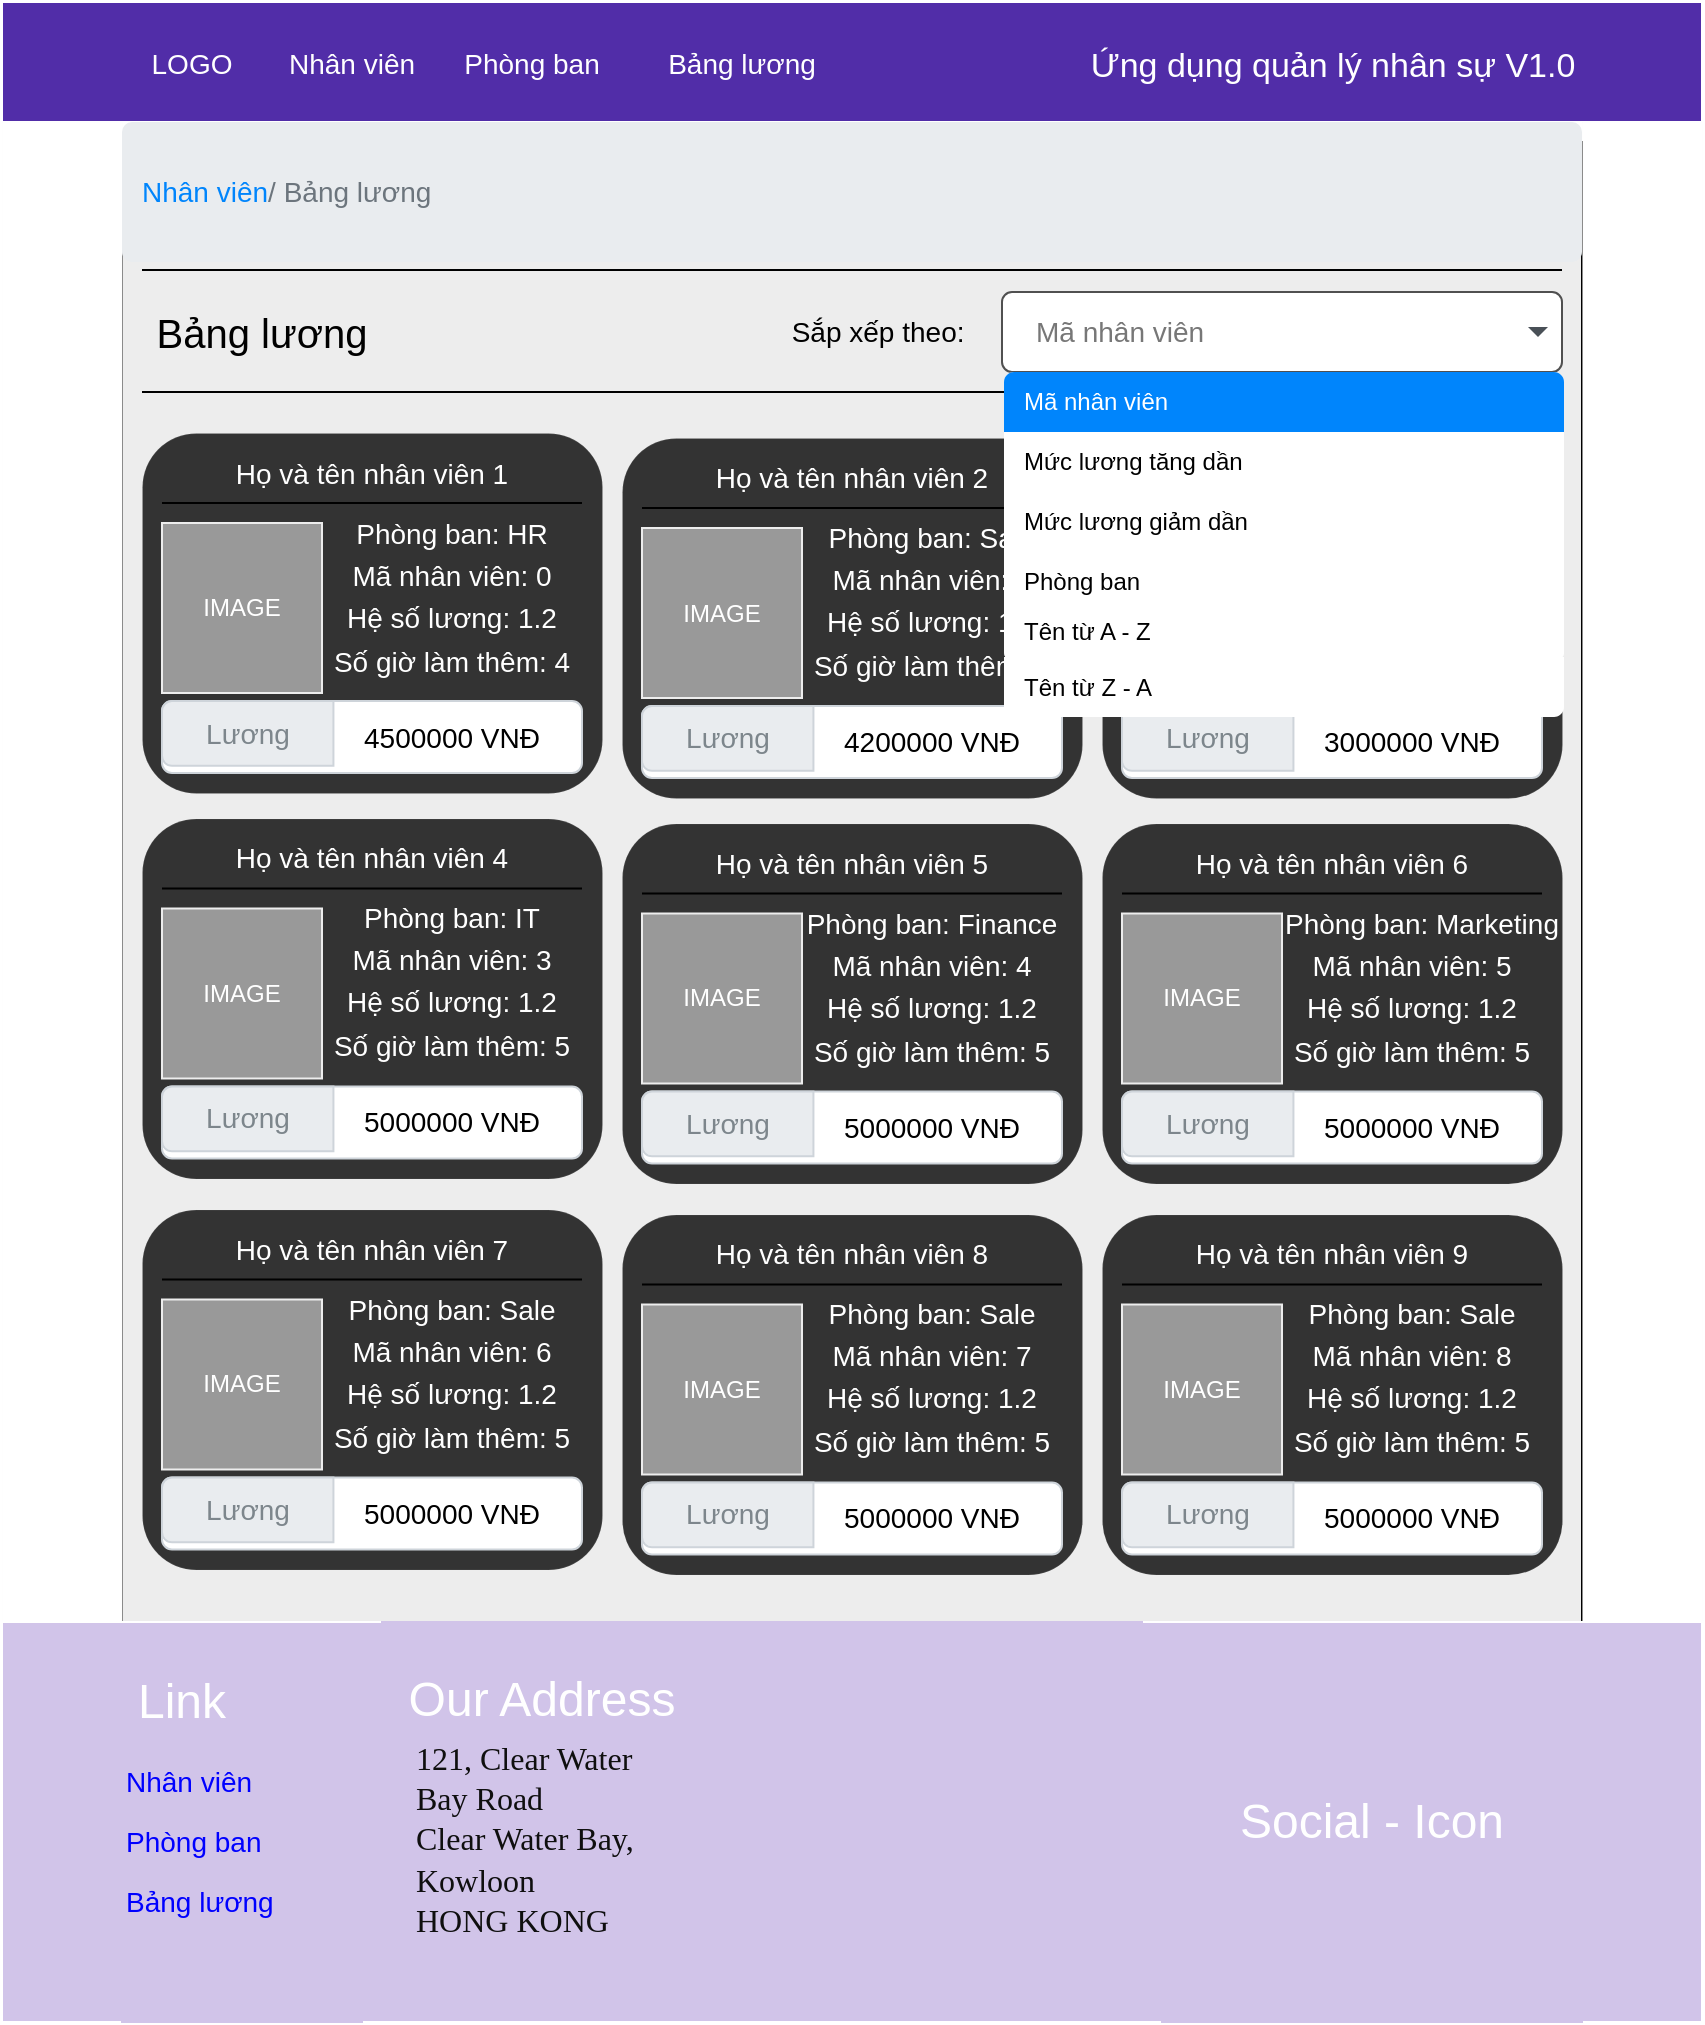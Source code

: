 <mxfile>
    <diagram id="W9Idj33kSskuErdm5feK" name="Page-1">
        <mxGraphModel dx="765" dy="562" grid="1" gridSize="10" guides="1" tooltips="1" connect="1" arrows="1" fold="1" page="1" pageScale="1" pageWidth="850" pageHeight="1100" math="0" shadow="0">
            <root>
                <mxCell id="0"/>
                <mxCell id="1" parent="0"/>
                <mxCell id="2" value="" style="html=1;shadow=0;dashed=0;fontSize=16;fontColor=#181819;align=left;spacing=15;fillColor=#512da8;strokeWidth=1;strokeColor=#FFFFFF;" parent="1" vertex="1">
                    <mxGeometry width="850" height="60" as="geometry"/>
                </mxCell>
                <mxCell id="3" value="Nhân viên" style="fillColor=none;strokeColor=none;fontSize=14;align=center;fontColor=#FFFFFF;" parent="2" vertex="1">
                    <mxGeometry width="70" height="40" relative="1" as="geometry">
                        <mxPoint x="140" y="10" as="offset"/>
                    </mxGeometry>
                </mxCell>
                <mxCell id="4" value="Phòng ban" style="fillColor=none;strokeColor=none;fontSize=14;align=center;fontColor=#FFFFFF;" parent="2" vertex="1">
                    <mxGeometry width="50" height="40" relative="1" as="geometry">
                        <mxPoint x="240" y="10" as="offset"/>
                    </mxGeometry>
                </mxCell>
                <mxCell id="5" value="Bảng lương" style="fillColor=none;strokeColor=none;fontSize=14;align=center;fontColor=#FFFFFF;" parent="2" vertex="1">
                    <mxGeometry width="80" height="40" relative="1" as="geometry">
                        <mxPoint x="330" y="10" as="offset"/>
                    </mxGeometry>
                </mxCell>
                <mxCell id="6" value="Ứng dụng quản lý nhân sự V1.0" style="fillColor=none;strokeColor=none;fontSize=17;align=center;fontColor=#FFFFFF;spacingLeft=1;strokeWidth=1;" parent="2" vertex="1">
                    <mxGeometry width="250" height="40" relative="1" as="geometry">
                        <mxPoint x="540" y="10" as="offset"/>
                    </mxGeometry>
                </mxCell>
                <mxCell id="8" value="" style="rounded=0;whiteSpace=wrap;html=1;fillColor=#ededed;shadow=0;" parent="1" vertex="1">
                    <mxGeometry x="60" y="70" width="730" height="740" as="geometry"/>
                </mxCell>
                <mxCell id="9" value="LOGO" style="fillColor=none;strokeColor=none;fontSize=14;align=center;fontColor=#FFFFFF;" parent="1" vertex="1">
                    <mxGeometry x="60" y="10" width="70" height="40" as="geometry"/>
                </mxCell>
                <mxCell id="12" value="" style="rounded=0;whiteSpace=wrap;html=1;shadow=0;glass=0;sketch=0;strokeColor=#ededed;strokeWidth=0;fillColor=#FFFFFF;" parent="1" vertex="1">
                    <mxGeometry y="60" width="60" height="750" as="geometry"/>
                </mxCell>
                <mxCell id="13" value="" style="rounded=0;whiteSpace=wrap;html=1;shadow=0;glass=0;sketch=0;strokeColor=#ededed;strokeWidth=0;fillColor=#FFFFFF;" parent="1" vertex="1">
                    <mxGeometry x="790" y="60" width="60" height="750" as="geometry"/>
                </mxCell>
                <mxCell id="26" value="" style="line;strokeWidth=1;html=1;perimeter=backbonePerimeter;points=[];outlineConnect=0;strokeColor=#000000;" parent="1" vertex="1">
                    <mxGeometry x="70" y="129" width="710" height="10" as="geometry"/>
                </mxCell>
                <mxCell id="27" value="&lt;font color=&quot;#0085fc&quot;&gt;Nhân viên&lt;/font&gt;/ Bảng lương" style="html=1;shadow=0;dashed=0;shape=mxgraph.bootstrap.rrect;rSize=5;strokeColor=none;strokeWidth=1;fillColor=#E9ECEF;fontColor=#6C757D;whiteSpace=wrap;align=left;verticalAlign=middle;spacingLeft=0;fontStyle=0;fontSize=14;spacing=10;" parent="1" vertex="1">
                    <mxGeometry x="60" y="60" width="730" height="70" as="geometry"/>
                </mxCell>
                <mxCell id="28" value="&lt;font color=&quot;#000000&quot; style=&quot;font-size: 20px&quot;&gt;Bảng lương&lt;/font&gt;" style="text;html=1;strokeColor=none;fillColor=none;align=center;verticalAlign=middle;whiteSpace=wrap;rounded=0;" parent="1" vertex="1">
                    <mxGeometry x="60" y="140" width="140" height="50" as="geometry"/>
                </mxCell>
                <mxCell id="29" value="&lt;font style=&quot;font-size: 14px&quot;&gt;&lt;br&gt;&lt;br&gt;&lt;br&gt;&lt;br&gt;&lt;br&gt;&lt;br&gt;&lt;/font&gt;" style="rounded=1;whiteSpace=wrap;html=1;strokeColor=#ededed;shadow=0;sketch=0;glass=0;fillColor=#333333;strokeWidth=0;" parent="1" vertex="1">
                    <mxGeometry x="70" y="215.5" width="230" height="180" as="geometry"/>
                </mxCell>
                <mxCell id="30" value="&lt;font color=&quot;#ffffff&quot;&gt;IMAGE&lt;/font&gt;" style="rounded=0;whiteSpace=wrap;html=1;shadow=0;glass=0;sketch=0;strokeColor=#ededed;strokeWidth=1;fillColor=#999999;" parent="1" vertex="1">
                    <mxGeometry x="80" y="260.5" width="80" height="85" as="geometry"/>
                </mxCell>
                <mxCell id="35" value="" style="line;strokeWidth=1;html=1;perimeter=backbonePerimeter;points=[];outlineConnect=0;strokeColor=#000000;" parent="1" vertex="1">
                    <mxGeometry x="70" y="190" width="710" height="10" as="geometry"/>
                </mxCell>
                <mxCell id="36" value="Mã nhân viên" style="html=1;shadow=0;dashed=0;shape=mxgraph.bootstrap.rrect;rSize=5;strokeColor=#505050;strokeWidth=1;fillColor=#ffffff;fontColor=#777777;whiteSpace=wrap;align=left;verticalAlign=middle;fontStyle=0;fontSize=14;spacingRight=0;spacing=17;" parent="1" vertex="1">
                    <mxGeometry x="500" y="145" width="280" height="40" as="geometry"/>
                </mxCell>
                <mxCell id="37" value="" style="shape=triangle;direction=south;fillColor=#495057;strokeColor=none;perimeter=none;" parent="36" vertex="1">
                    <mxGeometry x="1" y="0.5" width="10" height="5" relative="1" as="geometry">
                        <mxPoint x="-17" y="-2.5" as="offset"/>
                    </mxGeometry>
                </mxCell>
                <mxCell id="38" value="&lt;font color=&quot;#000000&quot; style=&quot;font-size: 14px&quot;&gt;Sắp xếp theo:&amp;nbsp;&lt;/font&gt;" style="text;html=1;strokeColor=none;fillColor=none;align=center;verticalAlign=middle;whiteSpace=wrap;rounded=0;" parent="1" vertex="1">
                    <mxGeometry x="390" y="147.5" width="100" height="35" as="geometry"/>
                </mxCell>
                <mxCell id="47" value="" style="line;strokeWidth=1;html=1;perimeter=backbonePerimeter;points=[];outlineConnect=0;strokeColor=#000000;" parent="1" vertex="1">
                    <mxGeometry x="80" y="245.5" width="210" height="10" as="geometry"/>
                </mxCell>
                <mxCell id="48" value="&lt;font color=&quot;#ffffff&quot; style=&quot;font-size: 14px&quot;&gt;Họ và tên nhân viên 1&lt;/font&gt;" style="text;html=1;strokeColor=none;fillColor=none;align=center;verticalAlign=middle;whiteSpace=wrap;rounded=0;" parent="1" vertex="1">
                    <mxGeometry x="70" y="215.5" width="230" height="40" as="geometry"/>
                </mxCell>
                <mxCell id="49" value="&lt;font color=&quot;#ffffff&quot; style=&quot;font-size: 14px&quot;&gt;Phòng ban: HR&lt;/font&gt;" style="text;html=1;strokeColor=none;fillColor=none;align=center;verticalAlign=middle;whiteSpace=wrap;rounded=0;" parent="1" vertex="1">
                    <mxGeometry x="160" y="245.5" width="130" height="40" as="geometry"/>
                </mxCell>
                <mxCell id="50" value="&lt;font color=&quot;#ffffff&quot; style=&quot;font-size: 14px&quot;&gt;Mã nhân viên: 0&lt;/font&gt;" style="text;html=1;strokeColor=none;fillColor=none;align=center;verticalAlign=middle;whiteSpace=wrap;rounded=0;" parent="1" vertex="1">
                    <mxGeometry x="160" y="266.5" width="130" height="40" as="geometry"/>
                </mxCell>
                <mxCell id="51" value="&lt;font color=&quot;#ffffff&quot; style=&quot;font-size: 14px&quot;&gt;Hệ số lương: 1.2&lt;/font&gt;" style="text;html=1;strokeColor=none;fillColor=none;align=center;verticalAlign=middle;whiteSpace=wrap;rounded=0;" parent="1" vertex="1">
                    <mxGeometry x="160" y="287.5" width="130" height="40" as="geometry"/>
                </mxCell>
                <mxCell id="52" value="&lt;font color=&quot;#ffffff&quot; style=&quot;font-size: 14px&quot;&gt;Số giờ làm thêm: 4&lt;/font&gt;" style="text;html=1;strokeColor=none;fillColor=none;align=center;verticalAlign=middle;whiteSpace=wrap;rounded=0;" parent="1" vertex="1">
                    <mxGeometry x="160" y="309.5" width="130" height="40" as="geometry"/>
                </mxCell>
                <mxCell id="54" value="" style="html=1;shadow=0;dashed=0;shape=mxgraph.bootstrap.rrect;rSize=5;strokeColor=#CED4DA;html=1;whiteSpace=wrap;fillColor=#FFFFFF;fontColor=#7D868C;align=left;spacing=15;spacingLeft=40;fontSize=14;" parent="1" vertex="1">
                    <mxGeometry x="80" y="349.5" width="210" height="36" as="geometry"/>
                </mxCell>
                <mxCell id="55" value="Lương" style="html=1;shadow=0;dashed=0;shape=mxgraph.bootstrap.leftButton;strokeColor=inherit;gradientColor=inherit;fontColor=inherit;fillColor=#E9ECEF;rSize=5;perimeter=none;whiteSpace=wrap;resizeHeight=1;fontSize=14;" parent="54" vertex="1">
                    <mxGeometry width="85.714" height="32.4" as="geometry"/>
                </mxCell>
                <mxCell id="56" value="&lt;font color=&quot;#000000&quot; style=&quot;font-size: 14px&quot;&gt;4500000 VNĐ&lt;/font&gt;" style="text;html=1;strokeColor=none;fillColor=none;align=center;verticalAlign=middle;whiteSpace=wrap;rounded=0;" parent="54" vertex="1">
                    <mxGeometry x="95" y="4.5" width="100" height="27" as="geometry"/>
                </mxCell>
                <mxCell id="178" value="&lt;font style=&quot;font-size: 14px&quot;&gt;&lt;br&gt;&lt;br&gt;&lt;br&gt;&lt;br&gt;&lt;br&gt;&lt;br&gt;&lt;/font&gt;" style="rounded=1;whiteSpace=wrap;html=1;strokeColor=#ededed;shadow=0;sketch=0;glass=0;fillColor=#333333;strokeWidth=0;" parent="1" vertex="1">
                    <mxGeometry x="310" y="218" width="230" height="180" as="geometry"/>
                </mxCell>
                <mxCell id="179" value="&lt;font color=&quot;#ffffff&quot;&gt;IMAGE&lt;/font&gt;" style="rounded=0;whiteSpace=wrap;html=1;shadow=0;glass=0;sketch=0;strokeColor=#ededed;strokeWidth=1;fillColor=#999999;" parent="1" vertex="1">
                    <mxGeometry x="320" y="263" width="80" height="85" as="geometry"/>
                </mxCell>
                <mxCell id="180" value="" style="line;strokeWidth=1;html=1;perimeter=backbonePerimeter;points=[];outlineConnect=0;strokeColor=#000000;" parent="1" vertex="1">
                    <mxGeometry x="320" y="248" width="210" height="10" as="geometry"/>
                </mxCell>
                <mxCell id="181" value="&lt;font color=&quot;#ffffff&quot; style=&quot;font-size: 14px&quot;&gt;Họ và tên nhân viên 2&lt;/font&gt;" style="text;html=1;strokeColor=none;fillColor=none;align=center;verticalAlign=middle;whiteSpace=wrap;rounded=0;" parent="1" vertex="1">
                    <mxGeometry x="310" y="218" width="230" height="40" as="geometry"/>
                </mxCell>
                <mxCell id="182" value="&lt;font color=&quot;#ffffff&quot; style=&quot;font-size: 14px&quot;&gt;Phòng ban: Sale&lt;/font&gt;" style="text;html=1;strokeColor=none;fillColor=none;align=center;verticalAlign=middle;whiteSpace=wrap;rounded=0;" parent="1" vertex="1">
                    <mxGeometry x="400" y="248" width="130" height="40" as="geometry"/>
                </mxCell>
                <mxCell id="183" value="&lt;font color=&quot;#ffffff&quot; style=&quot;font-size: 14px&quot;&gt;Mã nhân viên: 1&lt;/font&gt;" style="text;html=1;strokeColor=none;fillColor=none;align=center;verticalAlign=middle;whiteSpace=wrap;rounded=0;" parent="1" vertex="1">
                    <mxGeometry x="400" y="269" width="130" height="40" as="geometry"/>
                </mxCell>
                <mxCell id="184" value="&lt;font color=&quot;#ffffff&quot; style=&quot;font-size: 14px&quot;&gt;Hệ số lương: 1.2&lt;/font&gt;" style="text;html=1;strokeColor=none;fillColor=none;align=center;verticalAlign=middle;whiteSpace=wrap;rounded=0;" parent="1" vertex="1">
                    <mxGeometry x="400" y="290" width="130" height="40" as="geometry"/>
                </mxCell>
                <mxCell id="185" value="&lt;font color=&quot;#ffffff&quot; style=&quot;font-size: 14px&quot;&gt;Số giờ làm thêm: 3&lt;/font&gt;" style="text;html=1;strokeColor=none;fillColor=none;align=center;verticalAlign=middle;whiteSpace=wrap;rounded=0;" parent="1" vertex="1">
                    <mxGeometry x="400" y="312" width="130" height="40" as="geometry"/>
                </mxCell>
                <mxCell id="186" value="" style="html=1;shadow=0;dashed=0;shape=mxgraph.bootstrap.rrect;rSize=5;strokeColor=#CED4DA;html=1;whiteSpace=wrap;fillColor=#FFFFFF;fontColor=#7D868C;align=left;spacing=15;spacingLeft=40;fontSize=14;" parent="1" vertex="1">
                    <mxGeometry x="320" y="352" width="210" height="36" as="geometry"/>
                </mxCell>
                <mxCell id="187" value="Lương" style="html=1;shadow=0;dashed=0;shape=mxgraph.bootstrap.leftButton;strokeColor=inherit;gradientColor=inherit;fontColor=inherit;fillColor=#E9ECEF;rSize=5;perimeter=none;whiteSpace=wrap;resizeHeight=1;fontSize=14;" parent="186" vertex="1">
                    <mxGeometry width="85.714" height="32.4" as="geometry"/>
                </mxCell>
                <mxCell id="188" value="&lt;font color=&quot;#000000&quot; style=&quot;font-size: 14px&quot;&gt;4200000 VNĐ&lt;/font&gt;" style="text;html=1;strokeColor=none;fillColor=none;align=center;verticalAlign=middle;whiteSpace=wrap;rounded=0;" parent="186" vertex="1">
                    <mxGeometry x="95" y="4.5" width="100" height="27" as="geometry"/>
                </mxCell>
                <mxCell id="191" value="&lt;font style=&quot;font-size: 14px&quot;&gt;&lt;br&gt;&lt;br&gt;&lt;br&gt;&lt;br&gt;&lt;br&gt;&lt;br&gt;&lt;/font&gt;" style="rounded=1;whiteSpace=wrap;html=1;strokeColor=#ededed;shadow=0;sketch=0;glass=0;fillColor=#333333;strokeWidth=0;" parent="1" vertex="1">
                    <mxGeometry x="550" y="218" width="230" height="180" as="geometry"/>
                </mxCell>
                <mxCell id="192" value="&lt;font color=&quot;#ffffff&quot;&gt;IMAGE&lt;/font&gt;" style="rounded=0;whiteSpace=wrap;html=1;shadow=0;glass=0;sketch=0;strokeColor=#ededed;strokeWidth=1;fillColor=#999999;" parent="1" vertex="1">
                    <mxGeometry x="560" y="263" width="80" height="85" as="geometry"/>
                </mxCell>
                <mxCell id="193" value="" style="line;strokeWidth=1;html=1;perimeter=backbonePerimeter;points=[];outlineConnect=0;strokeColor=#000000;" parent="1" vertex="1">
                    <mxGeometry x="560" y="248" width="210" height="10" as="geometry"/>
                </mxCell>
                <mxCell id="194" value="&lt;font color=&quot;#ffffff&quot; style=&quot;font-size: 14px&quot;&gt;Họ và tên nhân viên 1&lt;/font&gt;" style="text;html=1;strokeColor=none;fillColor=none;align=center;verticalAlign=middle;whiteSpace=wrap;rounded=0;" parent="1" vertex="1">
                    <mxGeometry x="550" y="218" width="230" height="40" as="geometry"/>
                </mxCell>
                <mxCell id="195" value="&lt;font color=&quot;#ffffff&quot; style=&quot;font-size: 14px&quot;&gt;Phòng ban: Sale&lt;/font&gt;" style="text;html=1;strokeColor=none;fillColor=none;align=center;verticalAlign=middle;whiteSpace=wrap;rounded=0;" parent="1" vertex="1">
                    <mxGeometry x="640" y="248" width="130" height="40" as="geometry"/>
                </mxCell>
                <mxCell id="196" value="&lt;font color=&quot;#ffffff&quot; style=&quot;font-size: 14px&quot;&gt;Mã nhân viên: 1&lt;/font&gt;" style="text;html=1;strokeColor=none;fillColor=none;align=center;verticalAlign=middle;whiteSpace=wrap;rounded=0;" parent="1" vertex="1">
                    <mxGeometry x="640" y="269" width="130" height="40" as="geometry"/>
                </mxCell>
                <mxCell id="197" value="&lt;font color=&quot;#ffffff&quot; style=&quot;font-size: 14px&quot;&gt;Hệ số lương: 1.2&lt;/font&gt;" style="text;html=1;strokeColor=none;fillColor=none;align=center;verticalAlign=middle;whiteSpace=wrap;rounded=0;" parent="1" vertex="1">
                    <mxGeometry x="640" y="290" width="130" height="40" as="geometry"/>
                </mxCell>
                <mxCell id="198" value="&lt;font color=&quot;#ffffff&quot; style=&quot;font-size: 14px&quot;&gt;Số giờ làm thêm: 5&lt;/font&gt;" style="text;html=1;strokeColor=none;fillColor=none;align=center;verticalAlign=middle;whiteSpace=wrap;rounded=0;" parent="1" vertex="1">
                    <mxGeometry x="640" y="312" width="130" height="40" as="geometry"/>
                </mxCell>
                <mxCell id="199" value="" style="html=1;shadow=0;dashed=0;shape=mxgraph.bootstrap.rrect;rSize=5;strokeColor=#CED4DA;html=1;whiteSpace=wrap;fillColor=#FFFFFF;fontColor=#7D868C;align=left;spacing=15;spacingLeft=40;fontSize=14;" parent="1" vertex="1">
                    <mxGeometry x="560" y="352" width="210" height="36" as="geometry"/>
                </mxCell>
                <mxCell id="200" value="Lương" style="html=1;shadow=0;dashed=0;shape=mxgraph.bootstrap.leftButton;strokeColor=inherit;gradientColor=inherit;fontColor=inherit;fillColor=#E9ECEF;rSize=5;perimeter=none;whiteSpace=wrap;resizeHeight=1;fontSize=14;" parent="199" vertex="1">
                    <mxGeometry width="85.714" height="32.4" as="geometry"/>
                </mxCell>
                <mxCell id="201" value="&lt;font color=&quot;#000000&quot; style=&quot;font-size: 14px&quot;&gt;3000000 VNĐ&lt;/font&gt;" style="text;html=1;strokeColor=none;fillColor=none;align=center;verticalAlign=middle;whiteSpace=wrap;rounded=0;" parent="199" vertex="1">
                    <mxGeometry x="95" y="4.5" width="100" height="27" as="geometry"/>
                </mxCell>
                <mxCell id="204" value="&lt;font style=&quot;font-size: 14px&quot;&gt;&lt;br&gt;&lt;br&gt;&lt;br&gt;&lt;br&gt;&lt;br&gt;&lt;br&gt;&lt;/font&gt;" style="rounded=1;whiteSpace=wrap;html=1;strokeColor=#ededed;shadow=0;sketch=0;glass=0;fillColor=#333333;strokeWidth=0;" parent="1" vertex="1">
                    <mxGeometry x="70" y="408.25" width="230" height="180" as="geometry"/>
                </mxCell>
                <mxCell id="205" value="&lt;font color=&quot;#ffffff&quot;&gt;IMAGE&lt;/font&gt;" style="rounded=0;whiteSpace=wrap;html=1;shadow=0;glass=0;sketch=0;strokeColor=#ededed;strokeWidth=1;fillColor=#999999;" parent="1" vertex="1">
                    <mxGeometry x="80" y="453.25" width="80" height="85" as="geometry"/>
                </mxCell>
                <mxCell id="207" value="" style="line;strokeWidth=1;html=1;perimeter=backbonePerimeter;points=[];outlineConnect=0;strokeColor=#000000;" parent="1" vertex="1">
                    <mxGeometry x="80" y="438.25" width="210" height="10" as="geometry"/>
                </mxCell>
                <mxCell id="208" value="&lt;font color=&quot;#ffffff&quot; style=&quot;font-size: 14px&quot;&gt;Họ và tên nhân viên 4&lt;/font&gt;" style="text;html=1;strokeColor=none;fillColor=none;align=center;verticalAlign=middle;whiteSpace=wrap;rounded=0;" parent="1" vertex="1">
                    <mxGeometry x="70" y="408.25" width="230" height="40" as="geometry"/>
                </mxCell>
                <mxCell id="209" value="&lt;font color=&quot;#ffffff&quot; style=&quot;font-size: 14px&quot;&gt;Phòng ban: IT&lt;/font&gt;" style="text;html=1;strokeColor=none;fillColor=none;align=center;verticalAlign=middle;whiteSpace=wrap;rounded=0;" parent="1" vertex="1">
                    <mxGeometry x="160" y="438.25" width="130" height="40" as="geometry"/>
                </mxCell>
                <mxCell id="210" value="&lt;font color=&quot;#ffffff&quot; style=&quot;font-size: 14px&quot;&gt;Mã nhân viên: 3&lt;/font&gt;" style="text;html=1;strokeColor=none;fillColor=none;align=center;verticalAlign=middle;whiteSpace=wrap;rounded=0;" parent="1" vertex="1">
                    <mxGeometry x="160" y="459.25" width="130" height="40" as="geometry"/>
                </mxCell>
                <mxCell id="211" value="&lt;font color=&quot;#ffffff&quot; style=&quot;font-size: 14px&quot;&gt;Hệ số lương: 1.2&lt;/font&gt;" style="text;html=1;strokeColor=none;fillColor=none;align=center;verticalAlign=middle;whiteSpace=wrap;rounded=0;" parent="1" vertex="1">
                    <mxGeometry x="160" y="480.25" width="130" height="40" as="geometry"/>
                </mxCell>
                <mxCell id="212" value="&lt;font color=&quot;#ffffff&quot; style=&quot;font-size: 14px&quot;&gt;Số giờ làm thêm: 5&lt;/font&gt;" style="text;html=1;strokeColor=none;fillColor=none;align=center;verticalAlign=middle;whiteSpace=wrap;rounded=0;" parent="1" vertex="1">
                    <mxGeometry x="160" y="502.25" width="130" height="40" as="geometry"/>
                </mxCell>
                <mxCell id="213" value="" style="html=1;shadow=0;dashed=0;shape=mxgraph.bootstrap.rrect;rSize=5;strokeColor=#CED4DA;html=1;whiteSpace=wrap;fillColor=#FFFFFF;fontColor=#7D868C;align=left;spacing=15;spacingLeft=40;fontSize=14;" parent="1" vertex="1">
                    <mxGeometry x="80" y="542.25" width="210" height="36" as="geometry"/>
                </mxCell>
                <mxCell id="214" value="Lương" style="html=1;shadow=0;dashed=0;shape=mxgraph.bootstrap.leftButton;strokeColor=inherit;gradientColor=inherit;fontColor=inherit;fillColor=#E9ECEF;rSize=5;perimeter=none;whiteSpace=wrap;resizeHeight=1;fontSize=14;" parent="213" vertex="1">
                    <mxGeometry width="85.714" height="32.4" as="geometry"/>
                </mxCell>
                <mxCell id="215" value="&lt;font color=&quot;#000000&quot; style=&quot;font-size: 14px&quot;&gt;5000000 VNĐ&lt;/font&gt;" style="text;html=1;strokeColor=none;fillColor=none;align=center;verticalAlign=middle;whiteSpace=wrap;rounded=0;" parent="213" vertex="1">
                    <mxGeometry x="95" y="4.5" width="100" height="27" as="geometry"/>
                </mxCell>
                <mxCell id="218" value="&lt;font style=&quot;font-size: 14px&quot;&gt;&lt;br&gt;&lt;br&gt;&lt;br&gt;&lt;br&gt;&lt;br&gt;&lt;br&gt;&lt;/font&gt;" style="rounded=1;whiteSpace=wrap;html=1;strokeColor=#ededed;shadow=0;sketch=0;glass=0;fillColor=#333333;strokeWidth=0;" parent="1" vertex="1">
                    <mxGeometry x="310" y="410.75" width="230" height="180" as="geometry"/>
                </mxCell>
                <mxCell id="219" value="&lt;font color=&quot;#ffffff&quot;&gt;IMAGE&lt;/font&gt;" style="rounded=0;whiteSpace=wrap;html=1;shadow=0;glass=0;sketch=0;strokeColor=#ededed;strokeWidth=1;fillColor=#999999;" parent="1" vertex="1">
                    <mxGeometry x="320" y="455.75" width="80" height="85" as="geometry"/>
                </mxCell>
                <mxCell id="220" value="" style="line;strokeWidth=1;html=1;perimeter=backbonePerimeter;points=[];outlineConnect=0;strokeColor=#000000;" parent="1" vertex="1">
                    <mxGeometry x="320" y="440.75" width="210" height="10" as="geometry"/>
                </mxCell>
                <mxCell id="221" value="&lt;font color=&quot;#ffffff&quot; style=&quot;font-size: 14px&quot;&gt;Họ và tên nhân viên 5&lt;/font&gt;" style="text;html=1;strokeColor=none;fillColor=none;align=center;verticalAlign=middle;whiteSpace=wrap;rounded=0;" parent="1" vertex="1">
                    <mxGeometry x="310" y="410.75" width="230" height="40" as="geometry"/>
                </mxCell>
                <mxCell id="222" value="&lt;font color=&quot;#ffffff&quot; style=&quot;font-size: 14px&quot;&gt;Phòng ban: Finance&lt;/font&gt;" style="text;html=1;strokeColor=none;fillColor=none;align=center;verticalAlign=middle;whiteSpace=wrap;rounded=0;" parent="1" vertex="1">
                    <mxGeometry x="400" y="440.75" width="130" height="40" as="geometry"/>
                </mxCell>
                <mxCell id="223" value="&lt;font color=&quot;#ffffff&quot; style=&quot;font-size: 14px&quot;&gt;Mã nhân viên: 4&lt;/font&gt;" style="text;html=1;strokeColor=none;fillColor=none;align=center;verticalAlign=middle;whiteSpace=wrap;rounded=0;" parent="1" vertex="1">
                    <mxGeometry x="400" y="461.75" width="130" height="40" as="geometry"/>
                </mxCell>
                <mxCell id="224" value="&lt;font color=&quot;#ffffff&quot; style=&quot;font-size: 14px&quot;&gt;Hệ số lương: 1.2&lt;/font&gt;" style="text;html=1;strokeColor=none;fillColor=none;align=center;verticalAlign=middle;whiteSpace=wrap;rounded=0;" parent="1" vertex="1">
                    <mxGeometry x="400" y="482.75" width="130" height="40" as="geometry"/>
                </mxCell>
                <mxCell id="225" value="&lt;font color=&quot;#ffffff&quot; style=&quot;font-size: 14px&quot;&gt;Số giờ làm thêm: 5&lt;/font&gt;" style="text;html=1;strokeColor=none;fillColor=none;align=center;verticalAlign=middle;whiteSpace=wrap;rounded=0;" parent="1" vertex="1">
                    <mxGeometry x="400" y="504.75" width="130" height="40" as="geometry"/>
                </mxCell>
                <mxCell id="226" value="" style="html=1;shadow=0;dashed=0;shape=mxgraph.bootstrap.rrect;rSize=5;strokeColor=#CED4DA;html=1;whiteSpace=wrap;fillColor=#FFFFFF;fontColor=#7D868C;align=left;spacing=15;spacingLeft=40;fontSize=14;" parent="1" vertex="1">
                    <mxGeometry x="320" y="544.75" width="210" height="36" as="geometry"/>
                </mxCell>
                <mxCell id="227" value="Lương" style="html=1;shadow=0;dashed=0;shape=mxgraph.bootstrap.leftButton;strokeColor=inherit;gradientColor=inherit;fontColor=inherit;fillColor=#E9ECEF;rSize=5;perimeter=none;whiteSpace=wrap;resizeHeight=1;fontSize=14;" parent="226" vertex="1">
                    <mxGeometry width="85.714" height="32.4" as="geometry"/>
                </mxCell>
                <mxCell id="228" value="&lt;font color=&quot;#000000&quot; style=&quot;font-size: 14px&quot;&gt;5000000 VNĐ&lt;/font&gt;" style="text;html=1;strokeColor=none;fillColor=none;align=center;verticalAlign=middle;whiteSpace=wrap;rounded=0;" parent="226" vertex="1">
                    <mxGeometry x="95" y="4.5" width="100" height="27" as="geometry"/>
                </mxCell>
                <mxCell id="231" value="&lt;font style=&quot;font-size: 14px&quot;&gt;&lt;br&gt;&lt;br&gt;&lt;br&gt;&lt;br&gt;&lt;br&gt;&lt;br&gt;&lt;/font&gt;" style="rounded=1;whiteSpace=wrap;html=1;strokeColor=#ededed;shadow=0;sketch=0;glass=0;fillColor=#333333;strokeWidth=0;" parent="1" vertex="1">
                    <mxGeometry x="550" y="410.75" width="230" height="180" as="geometry"/>
                </mxCell>
                <mxCell id="232" value="&lt;font color=&quot;#ffffff&quot;&gt;IMAGE&lt;/font&gt;" style="rounded=0;whiteSpace=wrap;html=1;shadow=0;glass=0;sketch=0;strokeColor=#ededed;strokeWidth=1;fillColor=#999999;" parent="1" vertex="1">
                    <mxGeometry x="560" y="455.75" width="80" height="85" as="geometry"/>
                </mxCell>
                <mxCell id="233" value="" style="line;strokeWidth=1;html=1;perimeter=backbonePerimeter;points=[];outlineConnect=0;strokeColor=#000000;" parent="1" vertex="1">
                    <mxGeometry x="560" y="440.75" width="210" height="10" as="geometry"/>
                </mxCell>
                <mxCell id="234" value="&lt;font color=&quot;#ffffff&quot; style=&quot;font-size: 14px&quot;&gt;Họ và tên nhân viên 6&lt;/font&gt;" style="text;html=1;strokeColor=none;fillColor=none;align=center;verticalAlign=middle;whiteSpace=wrap;rounded=0;" parent="1" vertex="1">
                    <mxGeometry x="550" y="410.75" width="230" height="40" as="geometry"/>
                </mxCell>
                <mxCell id="235" value="&lt;font color=&quot;#ffffff&quot; style=&quot;font-size: 14px&quot;&gt;Phòng ban: Marketing&lt;/font&gt;" style="text;html=1;strokeColor=none;fillColor=none;align=center;verticalAlign=middle;whiteSpace=wrap;rounded=0;" parent="1" vertex="1">
                    <mxGeometry x="640" y="440.75" width="140" height="40" as="geometry"/>
                </mxCell>
                <mxCell id="236" value="&lt;font color=&quot;#ffffff&quot; style=&quot;font-size: 14px&quot;&gt;Mã nhân viên: 5&lt;/font&gt;" style="text;html=1;strokeColor=none;fillColor=none;align=center;verticalAlign=middle;whiteSpace=wrap;rounded=0;" parent="1" vertex="1">
                    <mxGeometry x="640" y="461.75" width="130" height="40" as="geometry"/>
                </mxCell>
                <mxCell id="237" value="&lt;font color=&quot;#ffffff&quot; style=&quot;font-size: 14px&quot;&gt;Hệ số lương: 1.2&lt;/font&gt;" style="text;html=1;strokeColor=none;fillColor=none;align=center;verticalAlign=middle;whiteSpace=wrap;rounded=0;" parent="1" vertex="1">
                    <mxGeometry x="640" y="482.75" width="130" height="40" as="geometry"/>
                </mxCell>
                <mxCell id="238" value="&lt;font color=&quot;#ffffff&quot; style=&quot;font-size: 14px&quot;&gt;Số giờ làm thêm: 5&lt;/font&gt;" style="text;html=1;strokeColor=none;fillColor=none;align=center;verticalAlign=middle;whiteSpace=wrap;rounded=0;" parent="1" vertex="1">
                    <mxGeometry x="640" y="504.75" width="130" height="40" as="geometry"/>
                </mxCell>
                <mxCell id="239" value="" style="html=1;shadow=0;dashed=0;shape=mxgraph.bootstrap.rrect;rSize=5;strokeColor=#CED4DA;html=1;whiteSpace=wrap;fillColor=#FFFFFF;fontColor=#7D868C;align=left;spacing=15;spacingLeft=40;fontSize=14;" parent="1" vertex="1">
                    <mxGeometry x="560" y="544.75" width="210" height="36" as="geometry"/>
                </mxCell>
                <mxCell id="240" value="Lương" style="html=1;shadow=0;dashed=0;shape=mxgraph.bootstrap.leftButton;strokeColor=inherit;gradientColor=inherit;fontColor=inherit;fillColor=#E9ECEF;rSize=5;perimeter=none;whiteSpace=wrap;resizeHeight=1;fontSize=14;" parent="239" vertex="1">
                    <mxGeometry width="85.714" height="32.4" as="geometry"/>
                </mxCell>
                <mxCell id="241" value="&lt;font color=&quot;#000000&quot; style=&quot;font-size: 14px&quot;&gt;5000000 VNĐ&lt;/font&gt;" style="text;html=1;strokeColor=none;fillColor=none;align=center;verticalAlign=middle;whiteSpace=wrap;rounded=0;" parent="239" vertex="1">
                    <mxGeometry x="95" y="4.5" width="100" height="27" as="geometry"/>
                </mxCell>
                <mxCell id="244" value="&lt;font style=&quot;font-size: 14px&quot;&gt;&lt;br&gt;&lt;br&gt;&lt;br&gt;&lt;br&gt;&lt;br&gt;&lt;br&gt;&lt;/font&gt;" style="rounded=1;whiteSpace=wrap;html=1;strokeColor=#ededed;shadow=0;sketch=0;glass=0;fillColor=#333333;strokeWidth=0;" parent="1" vertex="1">
                    <mxGeometry x="70" y="603.75" width="230" height="180" as="geometry"/>
                </mxCell>
                <mxCell id="245" value="&lt;font color=&quot;#ffffff&quot;&gt;IMAGE&lt;/font&gt;" style="rounded=0;whiteSpace=wrap;html=1;shadow=0;glass=0;sketch=0;strokeColor=#ededed;strokeWidth=1;fillColor=#999999;" parent="1" vertex="1">
                    <mxGeometry x="80" y="648.75" width="80" height="85" as="geometry"/>
                </mxCell>
                <mxCell id="247" value="" style="line;strokeWidth=1;html=1;perimeter=backbonePerimeter;points=[];outlineConnect=0;strokeColor=#000000;" parent="1" vertex="1">
                    <mxGeometry x="80" y="633.75" width="210" height="10" as="geometry"/>
                </mxCell>
                <mxCell id="248" value="&lt;font color=&quot;#ffffff&quot; style=&quot;font-size: 14px&quot;&gt;Họ và tên nhân viên 7&lt;/font&gt;" style="text;html=1;strokeColor=none;fillColor=none;align=center;verticalAlign=middle;whiteSpace=wrap;rounded=0;" parent="1" vertex="1">
                    <mxGeometry x="70" y="603.75" width="230" height="40" as="geometry"/>
                </mxCell>
                <mxCell id="249" value="&lt;font color=&quot;#ffffff&quot; style=&quot;font-size: 14px&quot;&gt;Phòng ban: Sale&lt;/font&gt;" style="text;html=1;strokeColor=none;fillColor=none;align=center;verticalAlign=middle;whiteSpace=wrap;rounded=0;" parent="1" vertex="1">
                    <mxGeometry x="160" y="633.75" width="130" height="40" as="geometry"/>
                </mxCell>
                <mxCell id="250" value="&lt;font color=&quot;#ffffff&quot; style=&quot;font-size: 14px&quot;&gt;Mã nhân viên: 6&lt;/font&gt;" style="text;html=1;strokeColor=none;fillColor=none;align=center;verticalAlign=middle;whiteSpace=wrap;rounded=0;" parent="1" vertex="1">
                    <mxGeometry x="160" y="654.75" width="130" height="40" as="geometry"/>
                </mxCell>
                <mxCell id="251" value="&lt;font color=&quot;#ffffff&quot; style=&quot;font-size: 14px&quot;&gt;Hệ số lương: 1.2&lt;/font&gt;" style="text;html=1;strokeColor=none;fillColor=none;align=center;verticalAlign=middle;whiteSpace=wrap;rounded=0;" parent="1" vertex="1">
                    <mxGeometry x="160" y="675.75" width="130" height="40" as="geometry"/>
                </mxCell>
                <mxCell id="252" value="&lt;font color=&quot;#ffffff&quot; style=&quot;font-size: 14px&quot;&gt;Số giờ làm thêm: 5&lt;/font&gt;" style="text;html=1;strokeColor=none;fillColor=none;align=center;verticalAlign=middle;whiteSpace=wrap;rounded=0;" parent="1" vertex="1">
                    <mxGeometry x="160" y="697.75" width="130" height="40" as="geometry"/>
                </mxCell>
                <mxCell id="253" value="" style="html=1;shadow=0;dashed=0;shape=mxgraph.bootstrap.rrect;rSize=5;strokeColor=#CED4DA;html=1;whiteSpace=wrap;fillColor=#FFFFFF;fontColor=#7D868C;align=left;spacing=15;spacingLeft=40;fontSize=14;" parent="1" vertex="1">
                    <mxGeometry x="80" y="737.75" width="210" height="36" as="geometry"/>
                </mxCell>
                <mxCell id="254" value="Lương" style="html=1;shadow=0;dashed=0;shape=mxgraph.bootstrap.leftButton;strokeColor=inherit;gradientColor=inherit;fontColor=inherit;fillColor=#E9ECEF;rSize=5;perimeter=none;whiteSpace=wrap;resizeHeight=1;fontSize=14;" parent="253" vertex="1">
                    <mxGeometry width="85.714" height="32.4" as="geometry"/>
                </mxCell>
                <mxCell id="255" value="&lt;font color=&quot;#000000&quot; style=&quot;font-size: 14px&quot;&gt;5000000 VNĐ&lt;/font&gt;" style="text;html=1;strokeColor=none;fillColor=none;align=center;verticalAlign=middle;whiteSpace=wrap;rounded=0;" parent="253" vertex="1">
                    <mxGeometry x="95" y="4.5" width="100" height="27" as="geometry"/>
                </mxCell>
                <mxCell id="258" value="&lt;font style=&quot;font-size: 14px&quot;&gt;&lt;br&gt;&lt;br&gt;&lt;br&gt;&lt;br&gt;&lt;br&gt;&lt;br&gt;&lt;/font&gt;" style="rounded=1;whiteSpace=wrap;html=1;strokeColor=#ededed;shadow=0;sketch=0;glass=0;fillColor=#333333;strokeWidth=0;" parent="1" vertex="1">
                    <mxGeometry x="310" y="606.25" width="230" height="180" as="geometry"/>
                </mxCell>
                <mxCell id="259" value="&lt;font color=&quot;#ffffff&quot;&gt;IMAGE&lt;/font&gt;" style="rounded=0;whiteSpace=wrap;html=1;shadow=0;glass=0;sketch=0;strokeColor=#ededed;strokeWidth=1;fillColor=#999999;" parent="1" vertex="1">
                    <mxGeometry x="320" y="651.25" width="80" height="85" as="geometry"/>
                </mxCell>
                <mxCell id="260" value="" style="line;strokeWidth=1;html=1;perimeter=backbonePerimeter;points=[];outlineConnect=0;strokeColor=#000000;" parent="1" vertex="1">
                    <mxGeometry x="320" y="636.25" width="210" height="10" as="geometry"/>
                </mxCell>
                <mxCell id="261" value="&lt;font color=&quot;#ffffff&quot; style=&quot;font-size: 14px&quot;&gt;Họ và tên nhân viên 8&lt;/font&gt;" style="text;html=1;strokeColor=none;fillColor=none;align=center;verticalAlign=middle;whiteSpace=wrap;rounded=0;" parent="1" vertex="1">
                    <mxGeometry x="310" y="606.25" width="230" height="40" as="geometry"/>
                </mxCell>
                <mxCell id="262" value="&lt;font color=&quot;#ffffff&quot; style=&quot;font-size: 14px&quot;&gt;Phòng ban: Sale&lt;/font&gt;" style="text;html=1;strokeColor=none;fillColor=none;align=center;verticalAlign=middle;whiteSpace=wrap;rounded=0;" parent="1" vertex="1">
                    <mxGeometry x="400" y="636.25" width="130" height="40" as="geometry"/>
                </mxCell>
                <mxCell id="263" value="&lt;font color=&quot;#ffffff&quot; style=&quot;font-size: 14px&quot;&gt;Mã nhân viên: 7&lt;/font&gt;" style="text;html=1;strokeColor=none;fillColor=none;align=center;verticalAlign=middle;whiteSpace=wrap;rounded=0;" parent="1" vertex="1">
                    <mxGeometry x="400" y="657.25" width="130" height="40" as="geometry"/>
                </mxCell>
                <mxCell id="264" value="&lt;font color=&quot;#ffffff&quot; style=&quot;font-size: 14px&quot;&gt;Hệ số lương: 1.2&lt;/font&gt;" style="text;html=1;strokeColor=none;fillColor=none;align=center;verticalAlign=middle;whiteSpace=wrap;rounded=0;" parent="1" vertex="1">
                    <mxGeometry x="400" y="678.25" width="130" height="40" as="geometry"/>
                </mxCell>
                <mxCell id="265" value="&lt;font color=&quot;#ffffff&quot; style=&quot;font-size: 14px&quot;&gt;Số giờ làm thêm: 5&lt;/font&gt;" style="text;html=1;strokeColor=none;fillColor=none;align=center;verticalAlign=middle;whiteSpace=wrap;rounded=0;" parent="1" vertex="1">
                    <mxGeometry x="400" y="700.25" width="130" height="40" as="geometry"/>
                </mxCell>
                <mxCell id="266" value="" style="html=1;shadow=0;dashed=0;shape=mxgraph.bootstrap.rrect;rSize=5;strokeColor=#CED4DA;html=1;whiteSpace=wrap;fillColor=#FFFFFF;fontColor=#7D868C;align=left;spacing=15;spacingLeft=40;fontSize=14;" parent="1" vertex="1">
                    <mxGeometry x="320" y="740.25" width="210" height="36" as="geometry"/>
                </mxCell>
                <mxCell id="267" value="Lương" style="html=1;shadow=0;dashed=0;shape=mxgraph.bootstrap.leftButton;strokeColor=inherit;gradientColor=inherit;fontColor=inherit;fillColor=#E9ECEF;rSize=5;perimeter=none;whiteSpace=wrap;resizeHeight=1;fontSize=14;" parent="266" vertex="1">
                    <mxGeometry width="85.714" height="32.4" as="geometry"/>
                </mxCell>
                <mxCell id="268" value="&lt;font color=&quot;#000000&quot; style=&quot;font-size: 14px&quot;&gt;5000000 VNĐ&lt;/font&gt;" style="text;html=1;strokeColor=none;fillColor=none;align=center;verticalAlign=middle;whiteSpace=wrap;rounded=0;" parent="266" vertex="1">
                    <mxGeometry x="95" y="4.5" width="100" height="27" as="geometry"/>
                </mxCell>
                <mxCell id="271" value="&lt;font style=&quot;font-size: 14px&quot;&gt;&lt;br&gt;&lt;br&gt;&lt;br&gt;&lt;br&gt;&lt;br&gt;&lt;br&gt;&lt;/font&gt;" style="rounded=1;whiteSpace=wrap;html=1;strokeColor=#ededed;shadow=0;sketch=0;glass=0;fillColor=#333333;strokeWidth=0;" parent="1" vertex="1">
                    <mxGeometry x="550" y="606.25" width="230" height="180" as="geometry"/>
                </mxCell>
                <mxCell id="272" value="&lt;font color=&quot;#ffffff&quot;&gt;IMAGE&lt;/font&gt;" style="rounded=0;whiteSpace=wrap;html=1;shadow=0;glass=0;sketch=0;strokeColor=#ededed;strokeWidth=1;fillColor=#999999;" parent="1" vertex="1">
                    <mxGeometry x="560" y="651.25" width="80" height="85" as="geometry"/>
                </mxCell>
                <mxCell id="273" value="" style="line;strokeWidth=1;html=1;perimeter=backbonePerimeter;points=[];outlineConnect=0;strokeColor=#000000;" parent="1" vertex="1">
                    <mxGeometry x="560" y="636.25" width="210" height="10" as="geometry"/>
                </mxCell>
                <mxCell id="274" value="&lt;font color=&quot;#ffffff&quot; style=&quot;font-size: 14px&quot;&gt;Họ và tên nhân viên 9&lt;/font&gt;" style="text;html=1;strokeColor=none;fillColor=none;align=center;verticalAlign=middle;whiteSpace=wrap;rounded=0;" parent="1" vertex="1">
                    <mxGeometry x="550" y="606.25" width="230" height="40" as="geometry"/>
                </mxCell>
                <mxCell id="275" value="&lt;font color=&quot;#ffffff&quot; style=&quot;font-size: 14px&quot;&gt;Phòng ban: Sale&lt;/font&gt;" style="text;html=1;strokeColor=none;fillColor=none;align=center;verticalAlign=middle;whiteSpace=wrap;rounded=0;" parent="1" vertex="1">
                    <mxGeometry x="640" y="636.25" width="130" height="40" as="geometry"/>
                </mxCell>
                <mxCell id="276" value="&lt;font color=&quot;#ffffff&quot; style=&quot;font-size: 14px&quot;&gt;Mã nhân viên: 8&lt;/font&gt;" style="text;html=1;strokeColor=none;fillColor=none;align=center;verticalAlign=middle;whiteSpace=wrap;rounded=0;" parent="1" vertex="1">
                    <mxGeometry x="640" y="657.25" width="130" height="40" as="geometry"/>
                </mxCell>
                <mxCell id="277" value="&lt;font color=&quot;#ffffff&quot; style=&quot;font-size: 14px&quot;&gt;Hệ số lương: 1.2&lt;/font&gt;" style="text;html=1;strokeColor=none;fillColor=none;align=center;verticalAlign=middle;whiteSpace=wrap;rounded=0;" parent="1" vertex="1">
                    <mxGeometry x="640" y="678.25" width="130" height="40" as="geometry"/>
                </mxCell>
                <mxCell id="278" value="&lt;font color=&quot;#ffffff&quot; style=&quot;font-size: 14px&quot;&gt;Số giờ làm thêm: 5&lt;/font&gt;" style="text;html=1;strokeColor=none;fillColor=none;align=center;verticalAlign=middle;whiteSpace=wrap;rounded=0;" parent="1" vertex="1">
                    <mxGeometry x="640" y="700.25" width="130" height="40" as="geometry"/>
                </mxCell>
                <mxCell id="279" value="" style="html=1;shadow=0;dashed=0;shape=mxgraph.bootstrap.rrect;rSize=5;strokeColor=#CED4DA;html=1;whiteSpace=wrap;fillColor=#FFFFFF;fontColor=#7D868C;align=left;spacing=15;spacingLeft=40;fontSize=14;" parent="1" vertex="1">
                    <mxGeometry x="560" y="740.25" width="210" height="36" as="geometry"/>
                </mxCell>
                <mxCell id="280" value="Lương" style="html=1;shadow=0;dashed=0;shape=mxgraph.bootstrap.leftButton;strokeColor=inherit;gradientColor=inherit;fontColor=inherit;fillColor=#E9ECEF;rSize=5;perimeter=none;whiteSpace=wrap;resizeHeight=1;fontSize=14;" parent="279" vertex="1">
                    <mxGeometry width="85.714" height="32.4" as="geometry"/>
                </mxCell>
                <mxCell id="281" value="&lt;font color=&quot;#000000&quot; style=&quot;font-size: 14px&quot;&gt;5000000 VNĐ&lt;/font&gt;" style="text;html=1;strokeColor=none;fillColor=none;align=center;verticalAlign=middle;whiteSpace=wrap;rounded=0;" parent="279" vertex="1">
                    <mxGeometry x="95" y="4.5" width="100" height="27" as="geometry"/>
                </mxCell>
                <mxCell id="282" value="" style="rounded=0;whiteSpace=wrap;html=1;fontSize=17;strokeWidth=1;fontColor=#ffffff;fillColor=#d1c4e9;strokeColor=#FFFFFF;" parent="1" vertex="1">
                    <mxGeometry y="810" width="850" height="200" as="geometry"/>
                </mxCell>
                <mxCell id="283" value="" style="rounded=0;whiteSpace=wrap;html=1;fontSize=17;fontColor=#FFFFFF;strokeWidth=1;fillColor=#D1C4E9;strokeColor=#D1C4E9;" parent="1" vertex="1">
                    <mxGeometry x="60" y="811" width="120" height="199" as="geometry"/>
                </mxCell>
                <mxCell id="284" value="&lt;div style=&quot;text-align: left&quot;&gt;&lt;br&gt;&lt;/div&gt;&lt;br&gt;&lt;br&gt;" style="rounded=0;whiteSpace=wrap;html=1;fontSize=17;fontColor=#FFFFFF;strokeWidth=1;fillColor=#d1c4e9;strokeColor=#D1C4E9;" parent="1" vertex="1">
                    <mxGeometry x="190" y="810" width="380" height="199" as="geometry"/>
                </mxCell>
                <mxCell id="285" value="" style="rounded=0;whiteSpace=wrap;html=1;fontSize=17;fontColor=#FFFFFF;strokeWidth=1;fillColor=#d1c4e9;strokeColor=#D1C4E9;" parent="1" vertex="1">
                    <mxGeometry x="580" y="811" width="210" height="199" as="geometry"/>
                </mxCell>
                <mxCell id="286" value="&lt;font style=&quot;font-size: 24px&quot;&gt;Link&lt;/font&gt;" style="text;html=1;strokeColor=none;fillColor=none;align=center;verticalAlign=middle;whiteSpace=wrap;rounded=0;fontSize=17;fontColor=#FFFFFF;" parent="1" vertex="1">
                    <mxGeometry x="60" y="830" width="60" height="40" as="geometry"/>
                </mxCell>
                <mxCell id="287" value="&lt;font style=&quot;font-size: 24px&quot;&gt;Our Address&lt;/font&gt;" style="text;html=1;strokeColor=none;fillColor=none;align=center;verticalAlign=middle;whiteSpace=wrap;rounded=0;fontSize=17;fontColor=#FFFFFF;" parent="1" vertex="1">
                    <mxGeometry x="190" y="829" width="160" height="40" as="geometry"/>
                </mxCell>
                <mxCell id="288" value="&lt;font style=&quot;font-size: 24px&quot;&gt;Social - Icon&lt;/font&gt;" style="text;html=1;strokeColor=none;fillColor=none;align=center;verticalAlign=middle;whiteSpace=wrap;rounded=0;fontSize=17;fontColor=#FFFFFF;" parent="1" vertex="1">
                    <mxGeometry x="605" y="890" width="160" height="40" as="geometry"/>
                </mxCell>
                <mxCell id="289" value="&lt;span style=&quot;color: rgb(15 , 15 , 15) ; font-family: &amp;#34;times new roman&amp;#34; , &amp;#34;times&amp;#34; , serif ; font-size: 16px ; background-color: rgb(209 , 196 , 233)&quot;&gt;121, Clear Water Bay Road&lt;/span&gt;&lt;br style=&quot;box-sizing: border-box ; margin: 0px ; padding: 0px ; color: rgb(15 , 15 , 15) ; font-family: &amp;#34;times new roman&amp;#34; , &amp;#34;times&amp;#34; , serif ; font-size: 16px ; background-color: rgb(209 , 196 , 233)&quot;&gt;&lt;span style=&quot;color: rgb(15 , 15 , 15) ; font-family: &amp;#34;times new roman&amp;#34; , &amp;#34;times&amp;#34; , serif ; font-size: 16px ; background-color: rgb(209 , 196 , 233)&quot;&gt;Clear Water Bay, Kowloon&lt;/span&gt;&lt;br style=&quot;box-sizing: border-box ; margin: 0px ; padding: 0px ; color: rgb(15 , 15 , 15) ; font-family: &amp;#34;times new roman&amp;#34; , &amp;#34;times&amp;#34; , serif ; font-size: 16px ; background-color: rgb(209 , 196 , 233)&quot;&gt;&lt;span style=&quot;color: rgb(15 , 15 , 15) ; font-family: &amp;#34;times new roman&amp;#34; , &amp;#34;times&amp;#34; , serif ; font-size: 16px ; background-color: rgb(209 , 196 , 233)&quot;&gt;HONG KONG&lt;/span&gt;" style="text;html=1;strokeColor=none;fillColor=none;align=left;verticalAlign=middle;whiteSpace=wrap;rounded=0;fontSize=17;fontColor=#FFFFFF;" parent="1" vertex="1">
                    <mxGeometry x="205" y="899" width="120" height="40" as="geometry"/>
                </mxCell>
                <mxCell id="290" value="&lt;font style=&quot;font-size: 14px&quot; color=&quot;#0000ff&quot;&gt;Nhân viên&lt;/font&gt;" style="text;html=1;strokeColor=none;fillColor=none;align=left;verticalAlign=middle;whiteSpace=wrap;rounded=0;fontSize=17;fontColor=#FFFFFF;" parent="1" vertex="1">
                    <mxGeometry x="60" y="870" width="90" height="40" as="geometry"/>
                </mxCell>
                <mxCell id="291" value="&lt;font style=&quot;font-size: 14px&quot; color=&quot;#0000ff&quot;&gt;Phòng ban&lt;/font&gt;" style="text;html=1;strokeColor=none;fillColor=none;align=left;verticalAlign=middle;whiteSpace=wrap;rounded=0;fontSize=17;fontColor=#FFFFFF;" parent="1" vertex="1">
                    <mxGeometry x="60" y="900" width="110" height="40" as="geometry"/>
                </mxCell>
                <mxCell id="292" value="&lt;font style=&quot;font-size: 14px&quot; color=&quot;#0000ff&quot;&gt;Bảng lương&lt;/font&gt;" style="text;html=1;strokeColor=none;fillColor=none;align=left;verticalAlign=middle;whiteSpace=wrap;rounded=0;fontSize=17;fontColor=#FFFFFF;" parent="1" vertex="1">
                    <mxGeometry x="60" y="930" width="100" height="40" as="geometry"/>
                </mxCell>
                <mxCell id="299" value="" style="html=1;shadow=0;dashed=0;shape=mxgraph.bootstrap.rrect;rSize=5;html=1;whiteSpace=wrap;fillColor=#FFFFFF;fontColor=#000000;sketch=0;strokeWidth=1;strokeColor=none;" parent="1" vertex="1">
                    <mxGeometry x="501" y="185" width="280" height="145" as="geometry"/>
                </mxCell>
                <mxCell id="300" value="Mã nhân viên" style="html=1;shadow=0;dashed=0;shape=mxgraph.bootstrap.topButton;rSize=5;strokeColor=none;fillColor=#0085FC;fontColor=#ffffff;perimeter=none;whiteSpace=wrap;resizeWidth=1;align=left;spacing=10;" parent="299" vertex="1">
                    <mxGeometry width="280" height="30" relative="1" as="geometry"/>
                </mxCell>
                <mxCell id="301" value="Mức lương tăng dần" style="strokeColor=inherit;fillColor=inherit;gradientColor=inherit;fontColor=inherit;html=1;shadow=0;dashed=0;perimeter=none;whiteSpace=wrap;resizeWidth=1;align=left;spacing=10;" parent="299" vertex="1">
                    <mxGeometry width="280" height="30" relative="1" as="geometry">
                        <mxPoint y="30" as="offset"/>
                    </mxGeometry>
                </mxCell>
                <mxCell id="302" value="Mức lương giảm dần" style="strokeColor=inherit;fillColor=inherit;gradientColor=inherit;fontColor=inherit;html=1;shadow=0;dashed=0;perimeter=none;whiteSpace=wrap;resizeWidth=1;align=left;spacing=10;" parent="299" vertex="1">
                    <mxGeometry width="280" height="30" relative="1" as="geometry">
                        <mxPoint y="60" as="offset"/>
                    </mxGeometry>
                </mxCell>
                <mxCell id="303" value="Phòng ban" style="strokeColor=inherit;fillColor=inherit;gradientColor=inherit;fontColor=inherit;html=1;shadow=0;dashed=0;perimeter=none;whiteSpace=wrap;resizeWidth=1;align=left;spacing=10;" parent="299" vertex="1">
                    <mxGeometry width="280" height="30" relative="1" as="geometry">
                        <mxPoint y="90" as="offset"/>
                    </mxGeometry>
                </mxCell>
                <mxCell id="304" value="Tên từ A - Z" style="strokeColor=inherit;fillColor=inherit;gradientColor=inherit;fontColor=inherit;html=1;shadow=0;dashed=0;shape=mxgraph.bootstrap.bottomButton;rSize=5;perimeter=none;whiteSpace=wrap;resizeWidth=1;resizeHeight=0;align=left;spacing=10;" parent="299" vertex="1">
                    <mxGeometry y="1" width="280" height="30" relative="1" as="geometry">
                        <mxPoint y="-30" as="offset"/>
                    </mxGeometry>
                </mxCell>
                <mxCell id="305" value="&lt;font color=&quot;#000000&quot;&gt;Tên từ Z - A&lt;/font&gt;" style="html=1;shadow=0;dashed=0;shape=mxgraph.bootstrap.bottomButton;rSize=5;perimeter=none;whiteSpace=wrap;resizeWidth=1;resizeHeight=0;align=left;spacing=10;fillColor=#FFFFFF;strokeColor=none;" parent="1" vertex="1">
                    <mxGeometry x="501" y="327.5" width="280" height="30" as="geometry"/>
                </mxCell>
            </root>
        </mxGraphModel>
    </diagram>
</mxfile>